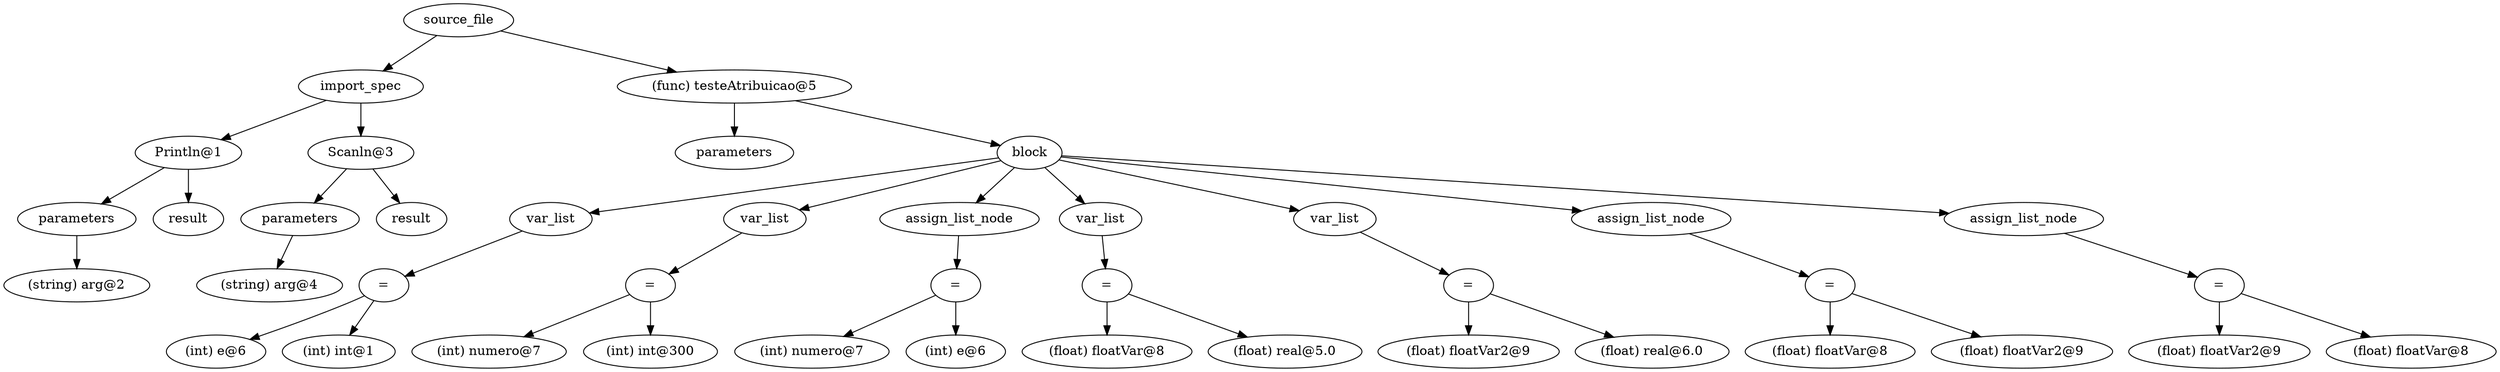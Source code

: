 digraph {
graph [ordering="out"];
node0[label="source_file"];
node1[label="import_spec"];
node2[label="Println@1"];
node3[label="parameters"];
node4[label="(string) arg@2"];
node3 -> node4;
node2 -> node3;
node5[label="result"];
node2 -> node5;
node1 -> node2;
node6[label="Scanln@3"];
node7[label="parameters"];
node8[label="(string) arg@4"];
node7 -> node8;
node6 -> node7;
node9[label="result"];
node6 -> node9;
node1 -> node6;
node0 -> node1;
node10[label="(func) testeAtribuicao@5"];
node11[label="parameters"];
node10 -> node11;
node12[label="block"];
node13[label="var_list"];
node14[label="="];
node15[label="(int) e@6"];
node14 -> node15;
node16[label="(int) int@1"];
node14 -> node16;
node13 -> node14;
node12 -> node13;
node17[label="var_list"];
node18[label="="];
node19[label="(int) numero@7"];
node18 -> node19;
node20[label="(int) int@300"];
node18 -> node20;
node17 -> node18;
node12 -> node17;
node21[label="assign_list_node"];
node22[label="="];
node23[label="(int) numero@7"];
node22 -> node23;
node24[label="(int) e@6"];
node22 -> node24;
node21 -> node22;
node12 -> node21;
node25[label="var_list"];
node26[label="="];
node27[label="(float) floatVar@8"];
node26 -> node27;
node28[label="(float) real@5.0"];
node26 -> node28;
node25 -> node26;
node12 -> node25;
node29[label="var_list"];
node30[label="="];
node31[label="(float) floatVar2@9"];
node30 -> node31;
node32[label="(float) real@6.0"];
node30 -> node32;
node29 -> node30;
node12 -> node29;
node33[label="assign_list_node"];
node34[label="="];
node35[label="(float) floatVar@8"];
node34 -> node35;
node36[label="(float) floatVar2@9"];
node34 -> node36;
node33 -> node34;
node12 -> node33;
node37[label="assign_list_node"];
node38[label="="];
node39[label="(float) floatVar2@9"];
node38 -> node39;
node40[label="(float) floatVar@8"];
node38 -> node40;
node37 -> node38;
node12 -> node37;
node10 -> node12;
node0 -> node10;
}

